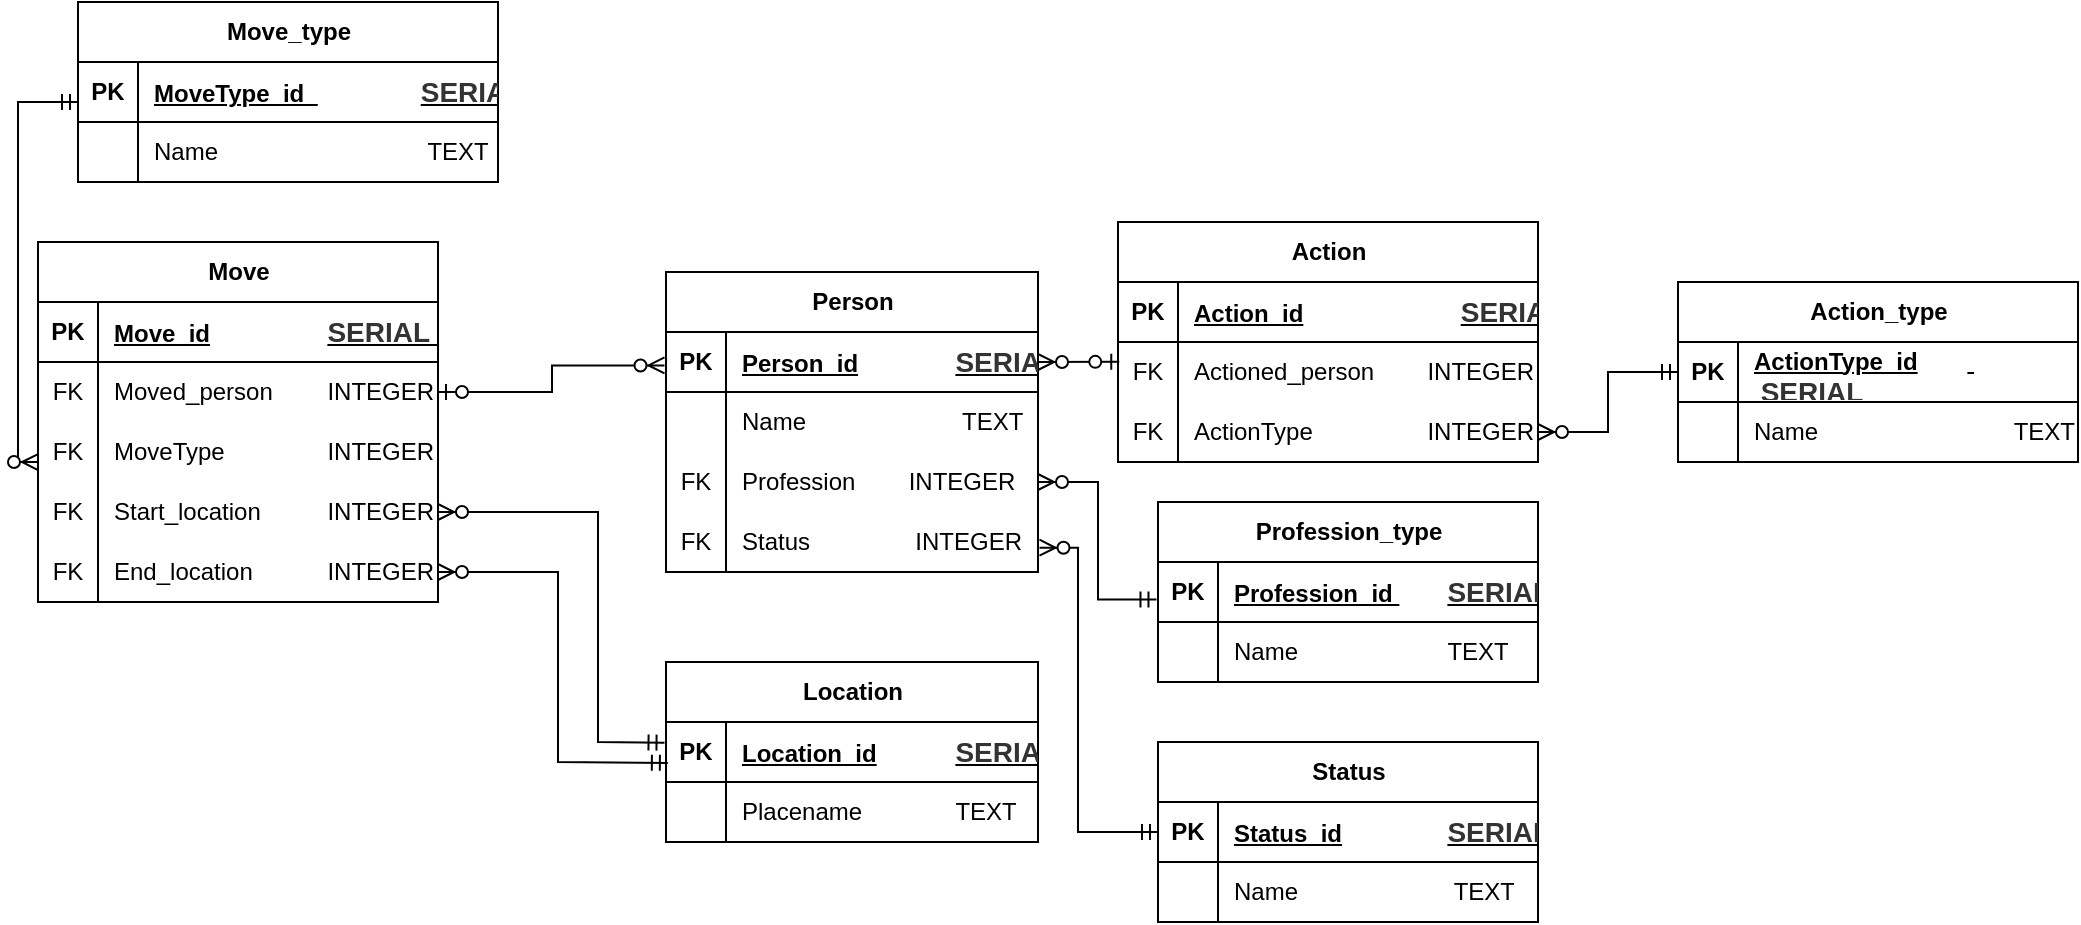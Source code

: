 <mxfile version="26.1.0">
  <diagram name="第 1 页" id="aSlWCS6mIYcNVty6TPQr">
    <mxGraphModel dx="1844" dy="1053" grid="1" gridSize="10" guides="1" tooltips="1" connect="1" arrows="1" fold="1" page="1" pageScale="1" pageWidth="827" pageHeight="1169" math="0" shadow="0">
      <root>
        <mxCell id="0" />
        <mxCell id="1" parent="0" />
        <mxCell id="hg78zeALqct3om8PUlPw-1" value="Person" style="shape=table;startSize=30;container=1;collapsible=1;childLayout=tableLayout;fixedRows=1;rowLines=0;fontStyle=1;align=center;resizeLast=1;html=1;" parent="1" vertex="1">
          <mxGeometry x="234" y="405" width="186" height="150" as="geometry" />
        </mxCell>
        <mxCell id="hg78zeALqct3om8PUlPw-2" value="" style="shape=tableRow;horizontal=0;startSize=0;swimlaneHead=0;swimlaneBody=0;fillColor=none;collapsible=0;dropTarget=0;points=[[0,0.5],[1,0.5]];portConstraint=eastwest;top=0;left=0;right=0;bottom=1;" parent="hg78zeALqct3om8PUlPw-1" vertex="1">
          <mxGeometry y="30" width="186" height="30" as="geometry" />
        </mxCell>
        <mxCell id="hg78zeALqct3om8PUlPw-3" value="PK" style="shape=partialRectangle;connectable=0;fillColor=none;top=0;left=0;bottom=0;right=0;fontStyle=1;overflow=hidden;whiteSpace=wrap;html=1;" parent="hg78zeALqct3om8PUlPw-2" vertex="1">
          <mxGeometry width="30" height="30" as="geometry">
            <mxRectangle width="30" height="30" as="alternateBounds" />
          </mxGeometry>
        </mxCell>
        <mxCell id="hg78zeALqct3om8PUlPw-4" value="Person_id&lt;span style=&quot;white-space: pre;&quot;&gt;&#x9;&lt;/span&gt;&lt;span style=&quot;white-space: pre;&quot;&gt;&#x9;&lt;/span&gt;&lt;b&gt;&lt;span style=&quot;font-size:10.5pt;&lt;br/&gt;line-height:200%;font-family:&amp;quot;Calibri&amp;quot;,sans-serif;mso-fareast-font-family:等线;&lt;br/&gt;mso-fareast-theme-font:minor-fareast;color:#333333;mso-font-kerning:0pt;&lt;br/&gt;mso-ansi-language:EN-US;mso-fareast-language:ZH-CN;mso-bidi-language:AR-SA&quot; lang=&quot;EN-US&quot;&gt;SERIAL&amp;nbsp;&lt;/span&gt;&lt;/b&gt;" style="shape=partialRectangle;connectable=0;fillColor=none;top=0;left=0;bottom=0;right=0;align=left;spacingLeft=6;fontStyle=5;overflow=hidden;whiteSpace=wrap;html=1;" parent="hg78zeALqct3om8PUlPw-2" vertex="1">
          <mxGeometry x="30" width="156" height="30" as="geometry">
            <mxRectangle width="156" height="30" as="alternateBounds" />
          </mxGeometry>
        </mxCell>
        <mxCell id="hg78zeALqct3om8PUlPw-5" value="" style="shape=tableRow;horizontal=0;startSize=0;swimlaneHead=0;swimlaneBody=0;fillColor=none;collapsible=0;dropTarget=0;points=[[0,0.5],[1,0.5]];portConstraint=eastwest;top=0;left=0;right=0;bottom=0;" parent="hg78zeALqct3om8PUlPw-1" vertex="1">
          <mxGeometry y="60" width="186" height="30" as="geometry" />
        </mxCell>
        <mxCell id="hg78zeALqct3om8PUlPw-6" value="" style="shape=partialRectangle;connectable=0;fillColor=none;top=0;left=0;bottom=0;right=0;editable=1;overflow=hidden;whiteSpace=wrap;html=1;" parent="hg78zeALqct3om8PUlPw-5" vertex="1">
          <mxGeometry width="30" height="30" as="geometry">
            <mxRectangle width="30" height="30" as="alternateBounds" />
          </mxGeometry>
        </mxCell>
        <mxCell id="hg78zeALqct3om8PUlPw-7" value="Name&lt;span style=&quot;white-space: pre;&quot;&gt;&#x9;&lt;/span&gt;&lt;span style=&quot;white-space: pre;&quot;&gt;&#x9;&lt;/span&gt;&lt;span style=&quot;white-space: pre;&quot;&gt;&#x9;&lt;/span&gt;&amp;nbsp;TEXT" style="shape=partialRectangle;connectable=0;fillColor=none;top=0;left=0;bottom=0;right=0;align=left;spacingLeft=6;overflow=hidden;whiteSpace=wrap;html=1;" parent="hg78zeALqct3om8PUlPw-5" vertex="1">
          <mxGeometry x="30" width="156" height="30" as="geometry">
            <mxRectangle width="156" height="30" as="alternateBounds" />
          </mxGeometry>
        </mxCell>
        <mxCell id="hg78zeALqct3om8PUlPw-8" value="" style="shape=tableRow;horizontal=0;startSize=0;swimlaneHead=0;swimlaneBody=0;fillColor=none;collapsible=0;dropTarget=0;points=[[0,0.5],[1,0.5]];portConstraint=eastwest;top=0;left=0;right=0;bottom=0;" parent="hg78zeALqct3om8PUlPw-1" vertex="1">
          <mxGeometry y="90" width="186" height="30" as="geometry" />
        </mxCell>
        <mxCell id="hg78zeALqct3om8PUlPw-9" value="FK" style="shape=partialRectangle;connectable=0;fillColor=none;top=0;left=0;bottom=0;right=0;editable=1;overflow=hidden;whiteSpace=wrap;html=1;" parent="hg78zeALqct3om8PUlPw-8" vertex="1">
          <mxGeometry width="30" height="30" as="geometry">
            <mxRectangle width="30" height="30" as="alternateBounds" />
          </mxGeometry>
        </mxCell>
        <mxCell id="hg78zeALqct3om8PUlPw-10" value="Profession&lt;span style=&quot;white-space: pre;&quot;&gt;&#x9;&lt;/span&gt; INTEGER" style="shape=partialRectangle;connectable=0;fillColor=none;top=0;left=0;bottom=0;right=0;align=left;spacingLeft=6;overflow=hidden;whiteSpace=wrap;html=1;" parent="hg78zeALqct3om8PUlPw-8" vertex="1">
          <mxGeometry x="30" width="156" height="30" as="geometry">
            <mxRectangle width="156" height="30" as="alternateBounds" />
          </mxGeometry>
        </mxCell>
        <mxCell id="hg78zeALqct3om8PUlPw-11" value="" style="shape=tableRow;horizontal=0;startSize=0;swimlaneHead=0;swimlaneBody=0;fillColor=none;collapsible=0;dropTarget=0;points=[[0,0.5],[1,0.5]];portConstraint=eastwest;top=0;left=0;right=0;bottom=0;" parent="hg78zeALqct3om8PUlPw-1" vertex="1">
          <mxGeometry y="120" width="186" height="30" as="geometry" />
        </mxCell>
        <mxCell id="hg78zeALqct3om8PUlPw-12" value="FK" style="shape=partialRectangle;connectable=0;fillColor=none;top=0;left=0;bottom=0;right=0;editable=1;overflow=hidden;whiteSpace=wrap;html=1;" parent="hg78zeALqct3om8PUlPw-11" vertex="1">
          <mxGeometry width="30" height="30" as="geometry">
            <mxRectangle width="30" height="30" as="alternateBounds" />
          </mxGeometry>
        </mxCell>
        <mxCell id="hg78zeALqct3om8PUlPw-13" value="Status&lt;span style=&quot;white-space: pre;&quot;&gt;&#x9;&lt;/span&gt;&lt;span style=&quot;white-space: pre;&quot;&gt;&#x9;&lt;/span&gt;&amp;nbsp; INTEGER" style="shape=partialRectangle;connectable=0;fillColor=none;top=0;left=0;bottom=0;right=0;align=left;spacingLeft=6;overflow=hidden;whiteSpace=wrap;html=1;" parent="hg78zeALqct3om8PUlPw-11" vertex="1">
          <mxGeometry x="30" width="156" height="30" as="geometry">
            <mxRectangle width="156" height="30" as="alternateBounds" />
          </mxGeometry>
        </mxCell>
        <mxCell id="hg78zeALqct3om8PUlPw-27" value="Profession_type" style="shape=table;startSize=30;container=1;collapsible=1;childLayout=tableLayout;fixedRows=1;rowLines=0;fontStyle=1;align=center;resizeLast=1;html=1;" parent="1" vertex="1">
          <mxGeometry x="480" y="520" width="190" height="90" as="geometry" />
        </mxCell>
        <mxCell id="hg78zeALqct3om8PUlPw-28" value="" style="shape=tableRow;horizontal=0;startSize=0;swimlaneHead=0;swimlaneBody=0;fillColor=none;collapsible=0;dropTarget=0;points=[[0,0.5],[1,0.5]];portConstraint=eastwest;top=0;left=0;right=0;bottom=1;" parent="hg78zeALqct3om8PUlPw-27" vertex="1">
          <mxGeometry y="30" width="190" height="30" as="geometry" />
        </mxCell>
        <mxCell id="hg78zeALqct3om8PUlPw-29" value="PK" style="shape=partialRectangle;connectable=0;fillColor=none;top=0;left=0;bottom=0;right=0;fontStyle=1;overflow=hidden;whiteSpace=wrap;html=1;" parent="hg78zeALqct3om8PUlPw-28" vertex="1">
          <mxGeometry width="30" height="30" as="geometry">
            <mxRectangle width="30" height="30" as="alternateBounds" />
          </mxGeometry>
        </mxCell>
        <mxCell id="hg78zeALqct3om8PUlPw-30" value="Profession_id&amp;nbsp;&lt;span style=&quot;white-space: pre;&quot;&gt;&#x9;&lt;/span&gt;&lt;b&gt;&lt;span style=&quot;font-size:10.5pt;&lt;br/&gt;line-height:200%;font-family:&amp;quot;Calibri&amp;quot;,sans-serif;mso-fareast-font-family:等线;&lt;br/&gt;mso-fareast-theme-font:minor-fareast;color:#333333;mso-font-kerning:0pt;&lt;br/&gt;mso-ansi-language:EN-US;mso-fareast-language:ZH-CN;mso-bidi-language:AR-SA&quot; lang=&quot;EN-US&quot;&gt;SERIAL&amp;nbsp;&lt;/span&gt;&lt;/b&gt;" style="shape=partialRectangle;connectable=0;fillColor=none;top=0;left=0;bottom=0;right=0;align=left;spacingLeft=6;fontStyle=5;overflow=hidden;whiteSpace=wrap;html=1;" parent="hg78zeALqct3om8PUlPw-28" vertex="1">
          <mxGeometry x="30" width="160" height="30" as="geometry">
            <mxRectangle width="160" height="30" as="alternateBounds" />
          </mxGeometry>
        </mxCell>
        <mxCell id="hg78zeALqct3om8PUlPw-31" value="" style="shape=tableRow;horizontal=0;startSize=0;swimlaneHead=0;swimlaneBody=0;fillColor=none;collapsible=0;dropTarget=0;points=[[0,0.5],[1,0.5]];portConstraint=eastwest;top=0;left=0;right=0;bottom=0;" parent="hg78zeALqct3om8PUlPw-27" vertex="1">
          <mxGeometry y="60" width="190" height="30" as="geometry" />
        </mxCell>
        <mxCell id="hg78zeALqct3om8PUlPw-32" value="" style="shape=partialRectangle;connectable=0;fillColor=none;top=0;left=0;bottom=0;right=0;editable=1;overflow=hidden;whiteSpace=wrap;html=1;" parent="hg78zeALqct3om8PUlPw-31" vertex="1">
          <mxGeometry width="30" height="30" as="geometry">
            <mxRectangle width="30" height="30" as="alternateBounds" />
          </mxGeometry>
        </mxCell>
        <mxCell id="hg78zeALqct3om8PUlPw-33" value="Name&lt;span style=&quot;white-space: pre;&quot;&gt;&#x9;&lt;/span&gt;&lt;span style=&quot;white-space: pre;&quot;&gt;&#x9;&lt;span style=&quot;white-space: pre;&quot;&gt;&#x9;&lt;/span&gt;&lt;/span&gt;TEXT" style="shape=partialRectangle;connectable=0;fillColor=none;top=0;left=0;bottom=0;right=0;align=left;spacingLeft=6;overflow=hidden;whiteSpace=wrap;html=1;" parent="hg78zeALqct3om8PUlPw-31" vertex="1">
          <mxGeometry x="30" width="160" height="30" as="geometry">
            <mxRectangle width="160" height="30" as="alternateBounds" />
          </mxGeometry>
        </mxCell>
        <mxCell id="hg78zeALqct3om8PUlPw-40" value="Status" style="shape=table;startSize=30;container=1;collapsible=1;childLayout=tableLayout;fixedRows=1;rowLines=0;fontStyle=1;align=center;resizeLast=1;html=1;" parent="1" vertex="1">
          <mxGeometry x="480" y="640" width="190" height="90" as="geometry" />
        </mxCell>
        <mxCell id="hg78zeALqct3om8PUlPw-41" value="" style="shape=tableRow;horizontal=0;startSize=0;swimlaneHead=0;swimlaneBody=0;fillColor=none;collapsible=0;dropTarget=0;points=[[0,0.5],[1,0.5]];portConstraint=eastwest;top=0;left=0;right=0;bottom=1;" parent="hg78zeALqct3om8PUlPw-40" vertex="1">
          <mxGeometry y="30" width="190" height="30" as="geometry" />
        </mxCell>
        <mxCell id="hg78zeALqct3om8PUlPw-42" value="PK" style="shape=partialRectangle;connectable=0;fillColor=none;top=0;left=0;bottom=0;right=0;fontStyle=1;overflow=hidden;whiteSpace=wrap;html=1;" parent="hg78zeALqct3om8PUlPw-41" vertex="1">
          <mxGeometry width="30" height="30" as="geometry">
            <mxRectangle width="30" height="30" as="alternateBounds" />
          </mxGeometry>
        </mxCell>
        <mxCell id="hg78zeALqct3om8PUlPw-43" value="Status_id&lt;span style=&quot;white-space: pre;&quot;&gt;&#x9;&lt;/span&gt;&lt;span style=&quot;white-space: pre;&quot;&gt;&#x9;&lt;/span&gt;&lt;b&gt;&lt;span style=&quot;font-size:10.5pt;&lt;br/&gt;line-height:200%;font-family:&amp;quot;Calibri&amp;quot;,sans-serif;mso-fareast-font-family:等线;&lt;br/&gt;mso-fareast-theme-font:minor-fareast;color:#333333;mso-font-kerning:0pt;&lt;br/&gt;mso-ansi-language:EN-US;mso-fareast-language:ZH-CN;mso-bidi-language:AR-SA&quot; lang=&quot;EN-US&quot;&gt;SERIAL&amp;nbsp;&lt;/span&gt;&lt;/b&gt;" style="shape=partialRectangle;connectable=0;fillColor=none;top=0;left=0;bottom=0;right=0;align=left;spacingLeft=6;fontStyle=5;overflow=hidden;whiteSpace=wrap;html=1;" parent="hg78zeALqct3om8PUlPw-41" vertex="1">
          <mxGeometry x="30" width="160" height="30" as="geometry">
            <mxRectangle width="160" height="30" as="alternateBounds" />
          </mxGeometry>
        </mxCell>
        <mxCell id="hg78zeALqct3om8PUlPw-44" value="" style="shape=tableRow;horizontal=0;startSize=0;swimlaneHead=0;swimlaneBody=0;fillColor=none;collapsible=0;dropTarget=0;points=[[0,0.5],[1,0.5]];portConstraint=eastwest;top=0;left=0;right=0;bottom=0;" parent="hg78zeALqct3om8PUlPw-40" vertex="1">
          <mxGeometry y="60" width="190" height="30" as="geometry" />
        </mxCell>
        <mxCell id="hg78zeALqct3om8PUlPw-45" value="" style="shape=partialRectangle;connectable=0;fillColor=none;top=0;left=0;bottom=0;right=0;editable=1;overflow=hidden;whiteSpace=wrap;html=1;" parent="hg78zeALqct3om8PUlPw-44" vertex="1">
          <mxGeometry width="30" height="30" as="geometry">
            <mxRectangle width="30" height="30" as="alternateBounds" />
          </mxGeometry>
        </mxCell>
        <mxCell id="hg78zeALqct3om8PUlPw-46" value="Name&lt;span style=&quot;white-space: pre;&quot;&gt;&#x9;&lt;/span&gt;&lt;span style=&quot;white-space: pre;&quot;&gt;&#x9;&lt;span style=&quot;white-space: pre;&quot;&gt;&#x9;&lt;/span&gt; &lt;/span&gt;TEXT" style="shape=partialRectangle;connectable=0;fillColor=none;top=0;left=0;bottom=0;right=0;align=left;spacingLeft=6;overflow=hidden;whiteSpace=wrap;html=1;" parent="hg78zeALqct3om8PUlPw-44" vertex="1">
          <mxGeometry x="30" width="160" height="30" as="geometry">
            <mxRectangle width="160" height="30" as="alternateBounds" />
          </mxGeometry>
        </mxCell>
        <mxCell id="hg78zeALqct3om8PUlPw-53" value="Action" style="shape=table;startSize=30;container=1;collapsible=1;childLayout=tableLayout;fixedRows=1;rowLines=0;fontStyle=1;align=center;resizeLast=1;html=1;" parent="1" vertex="1">
          <mxGeometry x="460" y="380" width="210" height="120" as="geometry" />
        </mxCell>
        <mxCell id="hg78zeALqct3om8PUlPw-54" value="" style="shape=tableRow;horizontal=0;startSize=0;swimlaneHead=0;swimlaneBody=0;fillColor=none;collapsible=0;dropTarget=0;points=[[0,0.5],[1,0.5]];portConstraint=eastwest;top=0;left=0;right=0;bottom=1;" parent="hg78zeALqct3om8PUlPw-53" vertex="1">
          <mxGeometry y="30" width="210" height="30" as="geometry" />
        </mxCell>
        <mxCell id="hg78zeALqct3om8PUlPw-55" value="PK" style="shape=partialRectangle;connectable=0;fillColor=none;top=0;left=0;bottom=0;right=0;fontStyle=1;overflow=hidden;whiteSpace=wrap;html=1;" parent="hg78zeALqct3om8PUlPw-54" vertex="1">
          <mxGeometry width="30" height="30" as="geometry">
            <mxRectangle width="30" height="30" as="alternateBounds" />
          </mxGeometry>
        </mxCell>
        <mxCell id="hg78zeALqct3om8PUlPw-56" value="Action_id&lt;span style=&quot;white-space: pre;&quot;&gt;&#x9;&lt;/span&gt;&lt;span style=&quot;white-space: pre;&quot;&gt;&#x9;&lt;/span&gt;&lt;span style=&quot;white-space: pre;&quot;&gt;&#x9;&lt;/span&gt;&lt;b&gt;&lt;span style=&quot;font-size:10.5pt;&lt;br/&gt;line-height:200%;font-family:&amp;quot;Calibri&amp;quot;,sans-serif;mso-fareast-font-family:等线;&lt;br/&gt;mso-fareast-theme-font:minor-fareast;color:#333333;mso-font-kerning:0pt;&lt;br/&gt;mso-ansi-language:EN-US;mso-fareast-language:ZH-CN;mso-bidi-language:AR-SA&quot; lang=&quot;EN-US&quot;&gt;SERIAL&amp;nbsp;&lt;/span&gt;&lt;/b&gt;" style="shape=partialRectangle;connectable=0;fillColor=none;top=0;left=0;bottom=0;right=0;align=left;spacingLeft=6;fontStyle=5;overflow=hidden;whiteSpace=wrap;html=1;" parent="hg78zeALqct3om8PUlPw-54" vertex="1">
          <mxGeometry x="30" width="180" height="30" as="geometry">
            <mxRectangle width="180" height="30" as="alternateBounds" />
          </mxGeometry>
        </mxCell>
        <mxCell id="hg78zeALqct3om8PUlPw-57" value="" style="shape=tableRow;horizontal=0;startSize=0;swimlaneHead=0;swimlaneBody=0;fillColor=none;collapsible=0;dropTarget=0;points=[[0,0.5],[1,0.5]];portConstraint=eastwest;top=0;left=0;right=0;bottom=0;" parent="hg78zeALqct3om8PUlPw-53" vertex="1">
          <mxGeometry y="60" width="210" height="30" as="geometry" />
        </mxCell>
        <mxCell id="hg78zeALqct3om8PUlPw-58" value="FK" style="shape=partialRectangle;connectable=0;fillColor=none;top=0;left=0;bottom=0;right=0;editable=1;overflow=hidden;whiteSpace=wrap;html=1;" parent="hg78zeALqct3om8PUlPw-57" vertex="1">
          <mxGeometry width="30" height="30" as="geometry">
            <mxRectangle width="30" height="30" as="alternateBounds" />
          </mxGeometry>
        </mxCell>
        <mxCell id="hg78zeALqct3om8PUlPw-59" value="Actioned_person&lt;span style=&quot;white-space: pre;&quot;&gt;&#x9;&lt;/span&gt;&amp;nbsp; &amp;nbsp;INTEGER" style="shape=partialRectangle;connectable=0;fillColor=none;top=0;left=0;bottom=0;right=0;align=left;spacingLeft=6;overflow=hidden;whiteSpace=wrap;html=1;" parent="hg78zeALqct3om8PUlPw-57" vertex="1">
          <mxGeometry x="30" width="180" height="30" as="geometry">
            <mxRectangle width="180" height="30" as="alternateBounds" />
          </mxGeometry>
        </mxCell>
        <mxCell id="hg78zeALqct3om8PUlPw-60" value="" style="shape=tableRow;horizontal=0;startSize=0;swimlaneHead=0;swimlaneBody=0;fillColor=none;collapsible=0;dropTarget=0;points=[[0,0.5],[1,0.5]];portConstraint=eastwest;top=0;left=0;right=0;bottom=0;" parent="hg78zeALqct3om8PUlPw-53" vertex="1">
          <mxGeometry y="90" width="210" height="30" as="geometry" />
        </mxCell>
        <mxCell id="hg78zeALqct3om8PUlPw-61" value="FK" style="shape=partialRectangle;connectable=0;fillColor=none;top=0;left=0;bottom=0;right=0;editable=1;overflow=hidden;whiteSpace=wrap;html=1;" parent="hg78zeALqct3om8PUlPw-60" vertex="1">
          <mxGeometry width="30" height="30" as="geometry">
            <mxRectangle width="30" height="30" as="alternateBounds" />
          </mxGeometry>
        </mxCell>
        <mxCell id="hg78zeALqct3om8PUlPw-62" value="ActionType&lt;span style=&quot;white-space: pre;&quot;&gt;&#x9;&lt;/span&gt;&lt;span style=&quot;white-space: pre;&quot;&gt;&#x9;&lt;/span&gt;&amp;nbsp; &amp;nbsp;INTEGER" style="shape=partialRectangle;connectable=0;fillColor=none;top=0;left=0;bottom=0;right=0;align=left;spacingLeft=6;overflow=hidden;whiteSpace=wrap;html=1;" parent="hg78zeALqct3om8PUlPw-60" vertex="1">
          <mxGeometry x="30" width="180" height="30" as="geometry">
            <mxRectangle width="180" height="30" as="alternateBounds" />
          </mxGeometry>
        </mxCell>
        <mxCell id="hg78zeALqct3om8PUlPw-66" value="Action_type" style="shape=table;startSize=30;container=1;collapsible=1;childLayout=tableLayout;fixedRows=1;rowLines=0;fontStyle=1;align=center;resizeLast=1;html=1;" parent="1" vertex="1">
          <mxGeometry x="740" y="410" width="200" height="90" as="geometry" />
        </mxCell>
        <mxCell id="hg78zeALqct3om8PUlPw-67" value="" style="shape=tableRow;horizontal=0;startSize=0;swimlaneHead=0;swimlaneBody=0;fillColor=none;collapsible=0;dropTarget=0;points=[[0,0.5],[1,0.5]];portConstraint=eastwest;top=0;left=0;right=0;bottom=1;" parent="hg78zeALqct3om8PUlPw-66" vertex="1">
          <mxGeometry y="30" width="200" height="30" as="geometry" />
        </mxCell>
        <mxCell id="hg78zeALqct3om8PUlPw-68" value="PK" style="shape=partialRectangle;connectable=0;fillColor=none;top=0;left=0;bottom=0;right=0;fontStyle=1;overflow=hidden;whiteSpace=wrap;html=1;" parent="hg78zeALqct3om8PUlPw-67" vertex="1">
          <mxGeometry width="30" height="30" as="geometry">
            <mxRectangle width="30" height="30" as="alternateBounds" />
          </mxGeometry>
        </mxCell>
        <mxCell id="hg78zeALqct3om8PUlPw-69" value="ActionType_id&lt;span style=&quot;white-space: pre;&quot;&gt;&#x9;&lt;/span&gt;&amp;nbsp; &amp;nbsp;&lt;b&gt;&lt;span style=&quot;font-size: 10.5pt; font-family: Calibri, sans-serif; color: rgb(51, 51, 51);&quot; lang=&quot;EN-US&quot;&gt;SERIAL&amp;nbsp;&lt;/span&gt;&lt;/b&gt;" style="shape=partialRectangle;connectable=0;fillColor=none;top=0;left=0;bottom=0;right=0;align=left;spacingLeft=6;fontStyle=5;overflow=hidden;whiteSpace=wrap;html=1;" parent="hg78zeALqct3om8PUlPw-67" vertex="1">
          <mxGeometry x="30" width="170" height="30" as="geometry">
            <mxRectangle width="170" height="30" as="alternateBounds" />
          </mxGeometry>
        </mxCell>
        <mxCell id="hg78zeALqct3om8PUlPw-70" value="" style="shape=tableRow;horizontal=0;startSize=0;swimlaneHead=0;swimlaneBody=0;fillColor=none;collapsible=0;dropTarget=0;points=[[0,0.5],[1,0.5]];portConstraint=eastwest;top=0;left=0;right=0;bottom=0;" parent="hg78zeALqct3om8PUlPw-66" vertex="1">
          <mxGeometry y="60" width="200" height="30" as="geometry" />
        </mxCell>
        <mxCell id="hg78zeALqct3om8PUlPw-71" value="" style="shape=partialRectangle;connectable=0;fillColor=none;top=0;left=0;bottom=0;right=0;editable=1;overflow=hidden;whiteSpace=wrap;html=1;" parent="hg78zeALqct3om8PUlPw-70" vertex="1">
          <mxGeometry width="30" height="30" as="geometry">
            <mxRectangle width="30" height="30" as="alternateBounds" />
          </mxGeometry>
        </mxCell>
        <mxCell id="hg78zeALqct3om8PUlPw-72" value="Name&lt;span style=&quot;white-space: pre;&quot;&gt;&#x9;&lt;/span&gt;&lt;span style=&quot;white-space: pre;&quot;&gt;&#x9;&lt;/span&gt;&lt;span style=&quot;white-space: pre;&quot;&gt;&#x9;&amp;nbsp;&lt;/span&gt;&amp;nbsp; &amp;nbsp; &amp;nbsp; TEXT" style="shape=partialRectangle;connectable=0;fillColor=none;top=0;left=0;bottom=0;right=0;align=left;spacingLeft=6;overflow=hidden;whiteSpace=wrap;html=1;" parent="hg78zeALqct3om8PUlPw-70" vertex="1">
          <mxGeometry x="30" width="170" height="30" as="geometry">
            <mxRectangle width="170" height="30" as="alternateBounds" />
          </mxGeometry>
        </mxCell>
        <mxCell id="hg78zeALqct3om8PUlPw-79" value="Move" style="shape=table;startSize=30;container=1;collapsible=1;childLayout=tableLayout;fixedRows=1;rowLines=0;fontStyle=1;align=center;resizeLast=1;html=1;" parent="1" vertex="1">
          <mxGeometry x="-80" y="390" width="200" height="180" as="geometry" />
        </mxCell>
        <mxCell id="hg78zeALqct3om8PUlPw-80" value="" style="shape=tableRow;horizontal=0;startSize=0;swimlaneHead=0;swimlaneBody=0;fillColor=none;collapsible=0;dropTarget=0;points=[[0,0.5],[1,0.5]];portConstraint=eastwest;top=0;left=0;right=0;bottom=1;" parent="hg78zeALqct3om8PUlPw-79" vertex="1">
          <mxGeometry y="30" width="200" height="30" as="geometry" />
        </mxCell>
        <mxCell id="hg78zeALqct3om8PUlPw-81" value="PK" style="shape=partialRectangle;connectable=0;fillColor=none;top=0;left=0;bottom=0;right=0;fontStyle=1;overflow=hidden;whiteSpace=wrap;html=1;" parent="hg78zeALqct3om8PUlPw-80" vertex="1">
          <mxGeometry width="30" height="30" as="geometry">
            <mxRectangle width="30" height="30" as="alternateBounds" />
          </mxGeometry>
        </mxCell>
        <mxCell id="hg78zeALqct3om8PUlPw-82" value="Move_id&lt;span style=&quot;white-space: pre;&quot;&gt;&#x9;&lt;span style=&quot;white-space: pre;&quot;&gt;&#x9;&lt;/span&gt;&lt;span style=&quot;white-space: pre;&quot;&gt;&#x9;&lt;/span&gt;&lt;/span&gt;&lt;b&gt;&lt;span style=&quot;font-size:10.5pt;&lt;br/&gt;line-height:200%;font-family:&amp;quot;Calibri&amp;quot;,sans-serif;mso-fareast-font-family:等线;&lt;br/&gt;mso-fareast-theme-font:minor-fareast;color:#333333;mso-font-kerning:0pt;&lt;br/&gt;mso-ansi-language:EN-US;mso-fareast-language:ZH-CN;mso-bidi-language:AR-SA&quot; lang=&quot;EN-US&quot;&gt;SERIAL&amp;nbsp;&lt;/span&gt;&lt;/b&gt;" style="shape=partialRectangle;connectable=0;fillColor=none;top=0;left=0;bottom=0;right=0;align=left;spacingLeft=6;fontStyle=5;overflow=hidden;whiteSpace=wrap;html=1;" parent="hg78zeALqct3om8PUlPw-80" vertex="1">
          <mxGeometry x="30" width="170" height="30" as="geometry">
            <mxRectangle width="170" height="30" as="alternateBounds" />
          </mxGeometry>
        </mxCell>
        <mxCell id="hg78zeALqct3om8PUlPw-83" value="" style="shape=tableRow;horizontal=0;startSize=0;swimlaneHead=0;swimlaneBody=0;fillColor=none;collapsible=0;dropTarget=0;points=[[0,0.5],[1,0.5]];portConstraint=eastwest;top=0;left=0;right=0;bottom=0;" parent="hg78zeALqct3om8PUlPw-79" vertex="1">
          <mxGeometry y="60" width="200" height="30" as="geometry" />
        </mxCell>
        <mxCell id="hg78zeALqct3om8PUlPw-84" value="FK" style="shape=partialRectangle;connectable=0;fillColor=none;top=0;left=0;bottom=0;right=0;editable=1;overflow=hidden;whiteSpace=wrap;html=1;" parent="hg78zeALqct3om8PUlPw-83" vertex="1">
          <mxGeometry width="30" height="30" as="geometry">
            <mxRectangle width="30" height="30" as="alternateBounds" />
          </mxGeometry>
        </mxCell>
        <mxCell id="hg78zeALqct3om8PUlPw-85" value="Moved_person&amp;nbsp; &lt;span style=&quot;white-space: pre;&quot;&gt;&#x9;&lt;/span&gt;INTEGER" style="shape=partialRectangle;connectable=0;fillColor=none;top=0;left=0;bottom=0;right=0;align=left;spacingLeft=6;overflow=hidden;whiteSpace=wrap;html=1;" parent="hg78zeALqct3om8PUlPw-83" vertex="1">
          <mxGeometry x="30" width="170" height="30" as="geometry">
            <mxRectangle width="170" height="30" as="alternateBounds" />
          </mxGeometry>
        </mxCell>
        <mxCell id="hg78zeALqct3om8PUlPw-86" value="" style="shape=tableRow;horizontal=0;startSize=0;swimlaneHead=0;swimlaneBody=0;fillColor=none;collapsible=0;dropTarget=0;points=[[0,0.5],[1,0.5]];portConstraint=eastwest;top=0;left=0;right=0;bottom=0;" parent="hg78zeALqct3om8PUlPw-79" vertex="1">
          <mxGeometry y="90" width="200" height="30" as="geometry" />
        </mxCell>
        <mxCell id="hg78zeALqct3om8PUlPw-87" value="FK" style="shape=partialRectangle;connectable=0;fillColor=none;top=0;left=0;bottom=0;right=0;editable=1;overflow=hidden;whiteSpace=wrap;html=1;" parent="hg78zeALqct3om8PUlPw-86" vertex="1">
          <mxGeometry width="30" height="30" as="geometry">
            <mxRectangle width="30" height="30" as="alternateBounds" />
          </mxGeometry>
        </mxCell>
        <mxCell id="hg78zeALqct3om8PUlPw-88" value="MoveType&lt;span style=&quot;white-space: pre;&quot;&gt;&#x9;&lt;/span&gt;&lt;span style=&quot;white-space: pre;&quot;&gt;&#x9;&lt;/span&gt;INTEGER" style="shape=partialRectangle;connectable=0;fillColor=none;top=0;left=0;bottom=0;right=0;align=left;spacingLeft=6;overflow=hidden;whiteSpace=wrap;html=1;" parent="hg78zeALqct3om8PUlPw-86" vertex="1">
          <mxGeometry x="30" width="170" height="30" as="geometry">
            <mxRectangle width="170" height="30" as="alternateBounds" />
          </mxGeometry>
        </mxCell>
        <mxCell id="hg78zeALqct3om8PUlPw-89" value="" style="shape=tableRow;horizontal=0;startSize=0;swimlaneHead=0;swimlaneBody=0;fillColor=none;collapsible=0;dropTarget=0;points=[[0,0.5],[1,0.5]];portConstraint=eastwest;top=0;left=0;right=0;bottom=0;" parent="hg78zeALqct3om8PUlPw-79" vertex="1">
          <mxGeometry y="120" width="200" height="60" as="geometry" />
        </mxCell>
        <mxCell id="hg78zeALqct3om8PUlPw-90" value="" style="shape=partialRectangle;connectable=0;fillColor=none;top=0;left=0;bottom=0;right=0;editable=1;overflow=hidden;whiteSpace=wrap;html=1;" parent="hg78zeALqct3om8PUlPw-89" vertex="1">
          <mxGeometry width="30" height="60" as="geometry">
            <mxRectangle width="30" height="60" as="alternateBounds" />
          </mxGeometry>
        </mxCell>
        <mxCell id="hg78zeALqct3om8PUlPw-91" value="" style="shape=partialRectangle;connectable=0;fillColor=none;top=0;left=0;bottom=0;right=0;align=left;spacingLeft=6;overflow=hidden;whiteSpace=wrap;html=1;" parent="hg78zeALqct3om8PUlPw-89" vertex="1">
          <mxGeometry x="30" width="170" height="60" as="geometry">
            <mxRectangle width="170" height="60" as="alternateBounds" />
          </mxGeometry>
        </mxCell>
        <mxCell id="hg78zeALqct3om8PUlPw-107" value="Start_location&lt;span style=&quot;white-space: pre;&quot;&gt;&#x9;&lt;/span&gt;&lt;span style=&quot;white-space: pre;&quot;&gt;&#x9;&lt;/span&gt;INTEGER" style="shape=partialRectangle;connectable=0;fillColor=none;top=0;left=0;bottom=0;right=0;align=left;spacingLeft=6;overflow=hidden;whiteSpace=wrap;html=1;" parent="1" vertex="1">
          <mxGeometry x="-50" y="510" width="180" height="30" as="geometry">
            <mxRectangle width="150" height="30" as="alternateBounds" />
          </mxGeometry>
        </mxCell>
        <mxCell id="hg78zeALqct3om8PUlPw-108" value="End_location&lt;span style=&quot;white-space: pre;&quot;&gt;&#x9;&lt;/span&gt;&lt;span style=&quot;white-space: pre;&quot;&gt;&#x9;&lt;/span&gt;INTEGER" style="shape=partialRectangle;connectable=0;fillColor=none;top=0;left=0;bottom=0;right=0;align=left;spacingLeft=6;overflow=hidden;whiteSpace=wrap;html=1;" parent="1" vertex="1">
          <mxGeometry x="-50" y="540" width="180" height="30" as="geometry">
            <mxRectangle width="150" height="30" as="alternateBounds" />
          </mxGeometry>
        </mxCell>
        <mxCell id="hg78zeALqct3om8PUlPw-110" value="FK" style="shape=partialRectangle;connectable=0;fillColor=none;top=0;left=0;bottom=0;right=0;editable=1;overflow=hidden;whiteSpace=wrap;html=1;" parent="1" vertex="1">
          <mxGeometry x="-80" y="510" width="30" height="30" as="geometry">
            <mxRectangle width="30" height="30" as="alternateBounds" />
          </mxGeometry>
        </mxCell>
        <mxCell id="hg78zeALqct3om8PUlPw-111" value="FK" style="shape=partialRectangle;connectable=0;fillColor=none;top=0;left=0;bottom=0;right=0;editable=1;overflow=hidden;whiteSpace=wrap;html=1;" parent="1" vertex="1">
          <mxGeometry x="-80" y="540" width="30" height="30" as="geometry">
            <mxRectangle width="30" height="30" as="alternateBounds" />
          </mxGeometry>
        </mxCell>
        <mxCell id="hg78zeALqct3om8PUlPw-112" value="Location" style="shape=table;startSize=30;container=1;collapsible=1;childLayout=tableLayout;fixedRows=1;rowLines=0;fontStyle=1;align=center;resizeLast=1;html=1;" parent="1" vertex="1">
          <mxGeometry x="234" y="600" width="186" height="90" as="geometry" />
        </mxCell>
        <mxCell id="hg78zeALqct3om8PUlPw-113" value="" style="shape=tableRow;horizontal=0;startSize=0;swimlaneHead=0;swimlaneBody=0;fillColor=none;collapsible=0;dropTarget=0;points=[[0,0.5],[1,0.5]];portConstraint=eastwest;top=0;left=0;right=0;bottom=1;" parent="hg78zeALqct3om8PUlPw-112" vertex="1">
          <mxGeometry y="30" width="186" height="30" as="geometry" />
        </mxCell>
        <mxCell id="hg78zeALqct3om8PUlPw-114" value="PK" style="shape=partialRectangle;connectable=0;fillColor=none;top=0;left=0;bottom=0;right=0;fontStyle=1;overflow=hidden;whiteSpace=wrap;html=1;" parent="hg78zeALqct3om8PUlPw-113" vertex="1">
          <mxGeometry width="30" height="30" as="geometry">
            <mxRectangle width="30" height="30" as="alternateBounds" />
          </mxGeometry>
        </mxCell>
        <mxCell id="hg78zeALqct3om8PUlPw-115" value="Location_id&lt;span style=&quot;white-space: pre;&quot;&gt;&#x9;&lt;/span&gt;&lt;span style=&quot;white-space: pre;&quot;&gt;&#x9;&lt;/span&gt;&lt;b&gt;&lt;span style=&quot;font-size:10.5pt;&lt;br/&gt;line-height:200%;font-family:&amp;quot;Calibri&amp;quot;,sans-serif;mso-fareast-font-family:等线;&lt;br/&gt;mso-fareast-theme-font:minor-fareast;color:#333333;mso-font-kerning:0pt;&lt;br/&gt;mso-ansi-language:EN-US;mso-fareast-language:ZH-CN;mso-bidi-language:AR-SA&quot; lang=&quot;EN-US&quot;&gt;SERIAL&amp;nbsp;&lt;/span&gt;&lt;/b&gt;" style="shape=partialRectangle;connectable=0;fillColor=none;top=0;left=0;bottom=0;right=0;align=left;spacingLeft=6;fontStyle=5;overflow=hidden;whiteSpace=wrap;html=1;" parent="hg78zeALqct3om8PUlPw-113" vertex="1">
          <mxGeometry x="30" width="156" height="30" as="geometry">
            <mxRectangle width="156" height="30" as="alternateBounds" />
          </mxGeometry>
        </mxCell>
        <mxCell id="hg78zeALqct3om8PUlPw-116" value="" style="shape=tableRow;horizontal=0;startSize=0;swimlaneHead=0;swimlaneBody=0;fillColor=none;collapsible=0;dropTarget=0;points=[[0,0.5],[1,0.5]];portConstraint=eastwest;top=0;left=0;right=0;bottom=0;" parent="hg78zeALqct3om8PUlPw-112" vertex="1">
          <mxGeometry y="60" width="186" height="30" as="geometry" />
        </mxCell>
        <mxCell id="hg78zeALqct3om8PUlPw-117" value="" style="shape=partialRectangle;connectable=0;fillColor=none;top=0;left=0;bottom=0;right=0;editable=1;overflow=hidden;whiteSpace=wrap;html=1;" parent="hg78zeALqct3om8PUlPw-116" vertex="1">
          <mxGeometry width="30" height="30" as="geometry">
            <mxRectangle width="30" height="30" as="alternateBounds" />
          </mxGeometry>
        </mxCell>
        <mxCell id="hg78zeALqct3om8PUlPw-118" value="Placename&lt;span style=&quot;white-space: pre;&quot;&gt;&#x9;&lt;/span&gt;&lt;span style=&quot;white-space: pre;&quot;&gt;&#x9;&lt;/span&gt;TEXT" style="shape=partialRectangle;connectable=0;fillColor=none;top=0;left=0;bottom=0;right=0;align=left;spacingLeft=6;overflow=hidden;whiteSpace=wrap;html=1;" parent="hg78zeALqct3om8PUlPw-116" vertex="1">
          <mxGeometry x="30" width="156" height="30" as="geometry">
            <mxRectangle width="156" height="30" as="alternateBounds" />
          </mxGeometry>
        </mxCell>
        <mxCell id="hg78zeALqct3om8PUlPw-125" value="Move_type" style="shape=table;startSize=30;container=1;collapsible=1;childLayout=tableLayout;fixedRows=1;rowLines=0;fontStyle=1;align=center;resizeLast=1;html=1;" parent="1" vertex="1">
          <mxGeometry x="-60" y="270" width="210.0" height="90" as="geometry" />
        </mxCell>
        <mxCell id="hg78zeALqct3om8PUlPw-126" value="" style="shape=tableRow;horizontal=0;startSize=0;swimlaneHead=0;swimlaneBody=0;fillColor=none;collapsible=0;dropTarget=0;points=[[0,0.5],[1,0.5]];portConstraint=eastwest;top=0;left=0;right=0;bottom=1;" parent="hg78zeALqct3om8PUlPw-125" vertex="1">
          <mxGeometry y="30" width="210.0" height="30" as="geometry" />
        </mxCell>
        <mxCell id="hg78zeALqct3om8PUlPw-127" value="PK" style="shape=partialRectangle;connectable=0;fillColor=none;top=0;left=0;bottom=0;right=0;fontStyle=1;overflow=hidden;whiteSpace=wrap;html=1;" parent="hg78zeALqct3om8PUlPw-126" vertex="1">
          <mxGeometry width="30" height="30" as="geometry">
            <mxRectangle width="30" height="30" as="alternateBounds" />
          </mxGeometry>
        </mxCell>
        <mxCell id="hg78zeALqct3om8PUlPw-128" value="MoveType_id_&lt;span style=&quot;white-space: pre;&quot;&gt;&#x9;&lt;/span&gt;&lt;span style=&quot;white-space: pre;&quot;&gt;&#x9;&lt;/span&gt;&lt;b&gt;&lt;span style=&quot;font-size:10.5pt;&lt;br/&gt;line-height:200%;font-family:&amp;quot;Calibri&amp;quot;,sans-serif;mso-fareast-font-family:等线;&lt;br/&gt;mso-fareast-theme-font:minor-fareast;color:#333333;mso-font-kerning:0pt;&lt;br/&gt;mso-ansi-language:EN-US;mso-fareast-language:ZH-CN;mso-bidi-language:AR-SA&quot; lang=&quot;EN-US&quot;&gt;SERIAL&amp;nbsp;&lt;/span&gt;&lt;/b&gt;" style="shape=partialRectangle;connectable=0;fillColor=none;top=0;left=0;bottom=0;right=0;align=left;spacingLeft=6;fontStyle=5;overflow=hidden;whiteSpace=wrap;html=1;" parent="hg78zeALqct3om8PUlPw-126" vertex="1">
          <mxGeometry x="30" width="180.0" height="30" as="geometry">
            <mxRectangle width="180.0" height="30" as="alternateBounds" />
          </mxGeometry>
        </mxCell>
        <mxCell id="hg78zeALqct3om8PUlPw-129" value="" style="shape=tableRow;horizontal=0;startSize=0;swimlaneHead=0;swimlaneBody=0;fillColor=none;collapsible=0;dropTarget=0;points=[[0,0.5],[1,0.5]];portConstraint=eastwest;top=0;left=0;right=0;bottom=0;" parent="hg78zeALqct3om8PUlPw-125" vertex="1">
          <mxGeometry y="60" width="210.0" height="30" as="geometry" />
        </mxCell>
        <mxCell id="hg78zeALqct3om8PUlPw-130" value="" style="shape=partialRectangle;connectable=0;fillColor=none;top=0;left=0;bottom=0;right=0;editable=1;overflow=hidden;whiteSpace=wrap;html=1;" parent="hg78zeALqct3om8PUlPw-129" vertex="1">
          <mxGeometry width="30" height="30" as="geometry">
            <mxRectangle width="30" height="30" as="alternateBounds" />
          </mxGeometry>
        </mxCell>
        <mxCell id="hg78zeALqct3om8PUlPw-131" value="Name&lt;span style=&quot;white-space: pre;&quot;&gt;&#x9;&lt;/span&gt;&lt;span style=&quot;white-space: pre;&quot;&gt;&#x9;&lt;/span&gt;&lt;span style=&quot;white-space: pre;&quot;&gt;&#x9;&lt;/span&gt;&amp;nbsp; &amp;nbsp; &amp;nbsp; &amp;nbsp; &amp;nbsp;TEXT" style="shape=partialRectangle;connectable=0;fillColor=none;top=0;left=0;bottom=0;right=0;align=left;spacingLeft=6;overflow=hidden;whiteSpace=wrap;html=1;" parent="hg78zeALqct3om8PUlPw-129" vertex="1">
          <mxGeometry x="30" width="180.0" height="30" as="geometry">
            <mxRectangle width="180.0" height="30" as="alternateBounds" />
          </mxGeometry>
        </mxCell>
        <mxCell id="2gheqcZtQ0MMavNMib6o-1" value="" style="fontSize=12;html=1;endArrow=ERzeroToMany;startArrow=ERzeroToOne;rounded=0;exitX=1;exitY=0.5;exitDx=0;exitDy=0;entryX=-0.004;entryY=0.558;entryDx=0;entryDy=0;entryPerimeter=0;edgeStyle=orthogonalEdgeStyle;" parent="1" source="hg78zeALqct3om8PUlPw-83" target="hg78zeALqct3om8PUlPw-2" edge="1">
          <mxGeometry width="100" height="100" relative="1" as="geometry">
            <mxPoint x="130" y="460" as="sourcePoint" />
            <mxPoint x="240" y="450" as="targetPoint" />
          </mxGeometry>
        </mxCell>
        <mxCell id="2gheqcZtQ0MMavNMib6o-2" value="" style="fontSize=12;html=1;endArrow=ERzeroToMany;startArrow=ERmandOne;rounded=0;edgeStyle=orthogonalEdgeStyle;exitX=0;exitY=0.667;exitDx=0;exitDy=0;exitPerimeter=0;entryX=0;entryY=0.667;entryDx=0;entryDy=0;entryPerimeter=0;" parent="1" source="hg78zeALqct3om8PUlPw-126" target="hg78zeALqct3om8PUlPw-86" edge="1">
          <mxGeometry width="100" height="100" relative="1" as="geometry">
            <mxPoint x="-90" y="310" as="sourcePoint" />
            <mxPoint x="-120" y="480" as="targetPoint" />
          </mxGeometry>
        </mxCell>
        <mxCell id="2gheqcZtQ0MMavNMib6o-3" value="" style="fontSize=12;html=1;endArrow=ERzeroToMany;startArrow=ERmandOne;rounded=0;exitX=-0.004;exitY=0.345;exitDx=0;exitDy=0;exitPerimeter=0;" parent="1" source="hg78zeALqct3om8PUlPw-113" edge="1">
          <mxGeometry width="100" height="100" relative="1" as="geometry">
            <mxPoint x="234" y="645" as="sourcePoint" />
            <mxPoint x="120" y="525" as="targetPoint" />
            <Array as="points">
              <mxPoint x="200" y="640" />
              <mxPoint x="200" y="525" />
            </Array>
          </mxGeometry>
        </mxCell>
        <mxCell id="2gheqcZtQ0MMavNMib6o-4" value="" style="fontSize=12;html=1;endArrow=ERzeroToMany;startArrow=ERmandOne;rounded=0;exitX=0.005;exitY=0.682;exitDx=0;exitDy=0;exitPerimeter=0;" parent="1" source="hg78zeALqct3om8PUlPw-113" edge="1">
          <mxGeometry width="100" height="100" relative="1" as="geometry">
            <mxPoint x="234" y="675" as="sourcePoint" />
            <mxPoint x="120" y="555" as="targetPoint" />
            <Array as="points">
              <mxPoint x="180" y="650" />
              <mxPoint x="180" y="555" />
            </Array>
          </mxGeometry>
        </mxCell>
        <mxCell id="2gheqcZtQ0MMavNMib6o-9" value="" style="fontSize=12;html=1;endArrow=ERzeroToMany;startArrow=ERzeroToOne;rounded=0;exitX=0.003;exitY=0.33;exitDx=0;exitDy=0;exitPerimeter=0;entryX=1;entryY=0.5;entryDx=0;entryDy=0;" parent="1" source="hg78zeALqct3om8PUlPw-57" target="hg78zeALqct3om8PUlPw-2" edge="1">
          <mxGeometry width="100" height="100" relative="1" as="geometry">
            <mxPoint x="514" y="350" as="sourcePoint" />
            <mxPoint x="414" y="450" as="targetPoint" />
          </mxGeometry>
        </mxCell>
        <mxCell id="2gheqcZtQ0MMavNMib6o-12" value="" style="fontSize=12;html=1;endArrow=ERzeroToMany;startArrow=ERmandOne;rounded=0;entryX=1;entryY=0.5;entryDx=0;entryDy=0;exitX=0;exitY=0.5;exitDx=0;exitDy=0;edgeStyle=orthogonalEdgeStyle;" parent="1" source="hg78zeALqct3om8PUlPw-67" target="hg78zeALqct3om8PUlPw-60" edge="1">
          <mxGeometry width="100" height="100" relative="1" as="geometry">
            <mxPoint x="760" y="520" as="sourcePoint" />
            <mxPoint x="660" y="620" as="targetPoint" />
          </mxGeometry>
        </mxCell>
        <mxCell id="2gheqcZtQ0MMavNMib6o-13" value="" style="fontSize=12;html=1;endArrow=ERzeroToMany;startArrow=ERmandOne;rounded=0;exitX=-0.004;exitY=0.623;exitDx=0;exitDy=0;exitPerimeter=0;entryX=1;entryY=0.5;entryDx=0;entryDy=0;edgeStyle=orthogonalEdgeStyle;" parent="1" source="hg78zeALqct3om8PUlPw-28" target="hg78zeALqct3om8PUlPw-8" edge="1">
          <mxGeometry width="100" height="100" relative="1" as="geometry">
            <mxPoint x="380" y="590" as="sourcePoint" />
            <mxPoint x="480" y="490" as="targetPoint" />
          </mxGeometry>
        </mxCell>
        <mxCell id="2gheqcZtQ0MMavNMib6o-14" value="" style="fontSize=12;html=1;endArrow=ERzeroToMany;startArrow=ERmandOne;rounded=0;exitX=0;exitY=0.5;exitDx=0;exitDy=0;entryX=1.004;entryY=0.595;entryDx=0;entryDy=0;edgeStyle=orthogonalEdgeStyle;entryPerimeter=0;" parent="1" source="hg78zeALqct3om8PUlPw-41" target="hg78zeALqct3om8PUlPw-11" edge="1">
          <mxGeometry width="100" height="100" relative="1" as="geometry">
            <mxPoint x="489" y="609.49" as="sourcePoint" />
            <mxPoint x="424" y="550.49" as="targetPoint" />
            <Array as="points">
              <mxPoint x="440" y="685" />
              <mxPoint x="440" y="543" />
            </Array>
          </mxGeometry>
        </mxCell>
      </root>
    </mxGraphModel>
  </diagram>
</mxfile>
